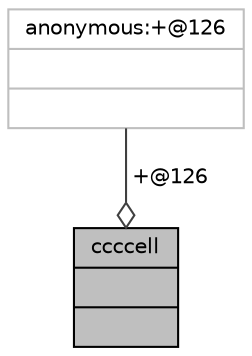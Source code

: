 digraph "ccccell"
{
 // INTERACTIVE_SVG=YES
  bgcolor="transparent";
  edge [fontname="Helvetica",fontsize="10",labelfontname="Helvetica",labelfontsize="10"];
  node [fontname="Helvetica",fontsize="10",shape=record];
  Node107 [label="{ccccell\n||}",height=0.2,width=0.4,color="black", fillcolor="grey75", style="filled", fontcolor="black"];
  Node108 -> Node107 [color="grey25",fontsize="10",style="solid",label=" +@126" ,arrowhead="odiamond",fontname="Helvetica"];
  Node108 [label="{anonymous:+@126\n||}",height=0.2,width=0.4,color="grey75"];
}
